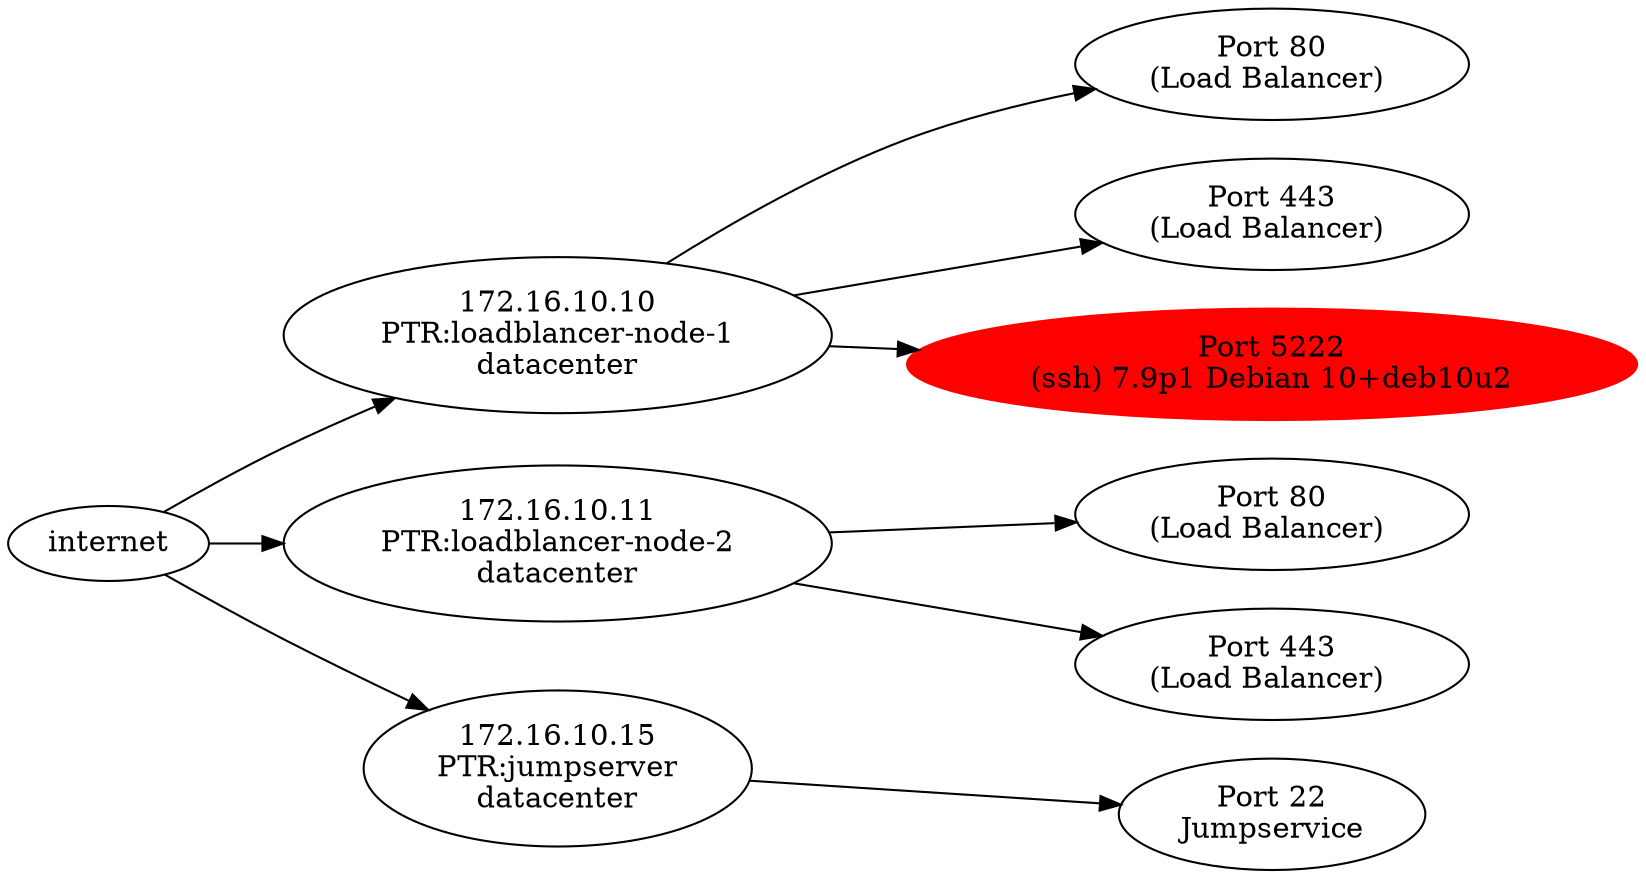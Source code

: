digraph  {

	rankdir=LR;

	n1[label="internet"];
	n2[label="172.16.10.10\nPTR:loadblancer-node-1\ndatacenter"];
	n3[label="172.16.10.11\nPTR:loadblancer-node-2\ndatacenter"];
	n4[label="172.16.10.15\nPTR:jumpserver\ndatacenter"];
	n5[label="Port 80\n(Load Balancer) "];
	n6[label="Port 80\n(Load Balancer) "];
	n7[label="Port 443\n(Load Balancer) "];
	n8[label="Port 443\n(Load Balancer) "];
	n9[color="red",label="Port 5222\n(ssh) 7.9p1 Debian 10+deb10u2",style="filled"];
	n10[label="Port 22\nJumpservice"];

	n1->n2;
	n1->n3;
	n1->n4;
	n2->n5;
	n2->n7;
	n2->n9;
	n3->n6;
	n3->n8;
	n4->n10;
}
